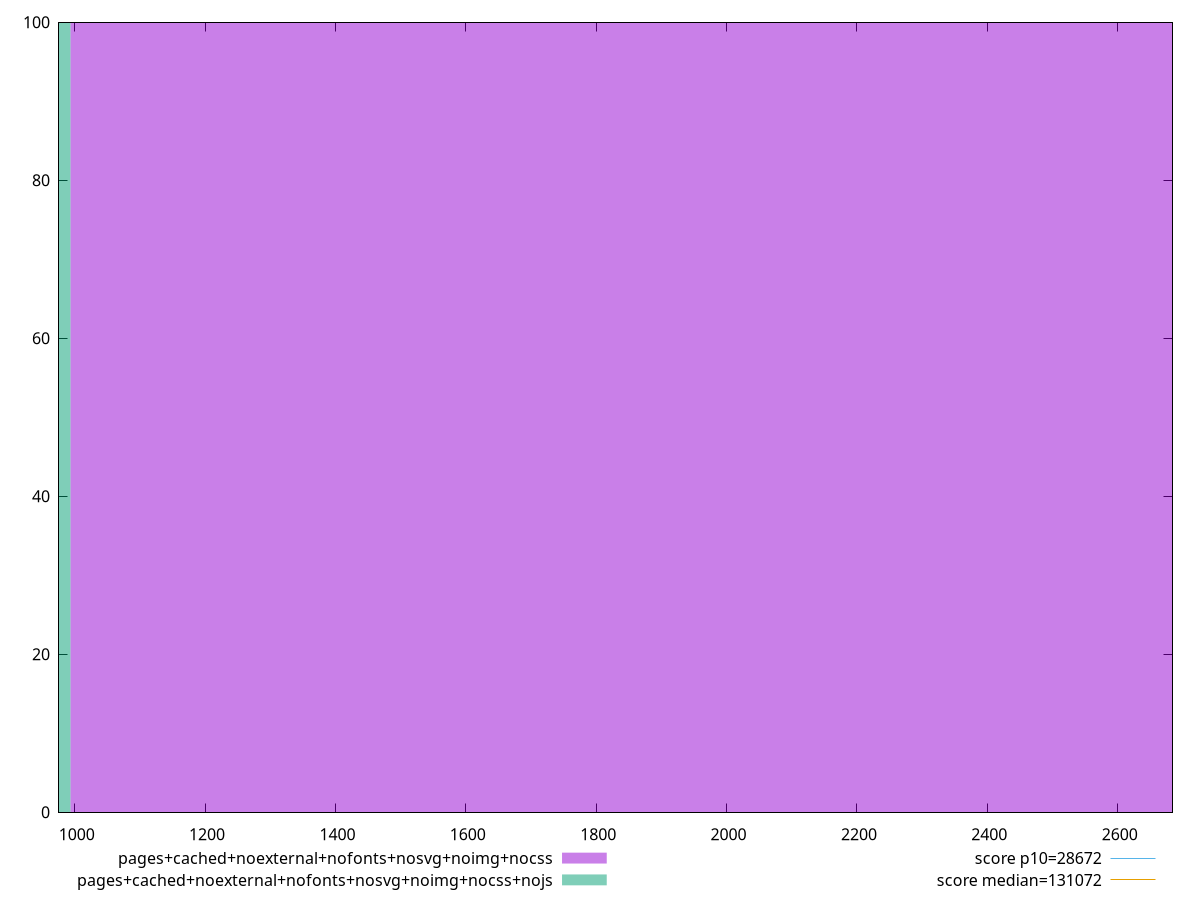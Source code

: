 reset

$pagesCachedNoexternalNofontsNosvgNoimgNocss <<EOF
1987.0538882800593 100
EOF

$pagesCachedNoexternalNofontsNosvgNoimgNocssNojs <<EOF
0 100
EOF

set key outside below
set boxwidth 1987.0538882800593
set xrange [976:2684]
set yrange [0:100]
set trange [0:100]
set style fill transparent solid 0.5 noborder

set parametric
set terminal svg size 640, 500 enhanced background rgb 'white'
set output "report_00007_2020-12-11T15:55:29.892Z/uses-long-cache-ttl/comparison/histogram/12_vs_13.svg"

plot $pagesCachedNoexternalNofontsNosvgNoimgNocss title "pages+cached+noexternal+nofonts+nosvg+noimg+nocss" with boxes, \
     $pagesCachedNoexternalNofontsNosvgNoimgNocssNojs title "pages+cached+noexternal+nofonts+nosvg+noimg+nocss+nojs" with boxes, \
     28672,t title "score p10=28672", \
     131072,t title "score median=131072"

reset
